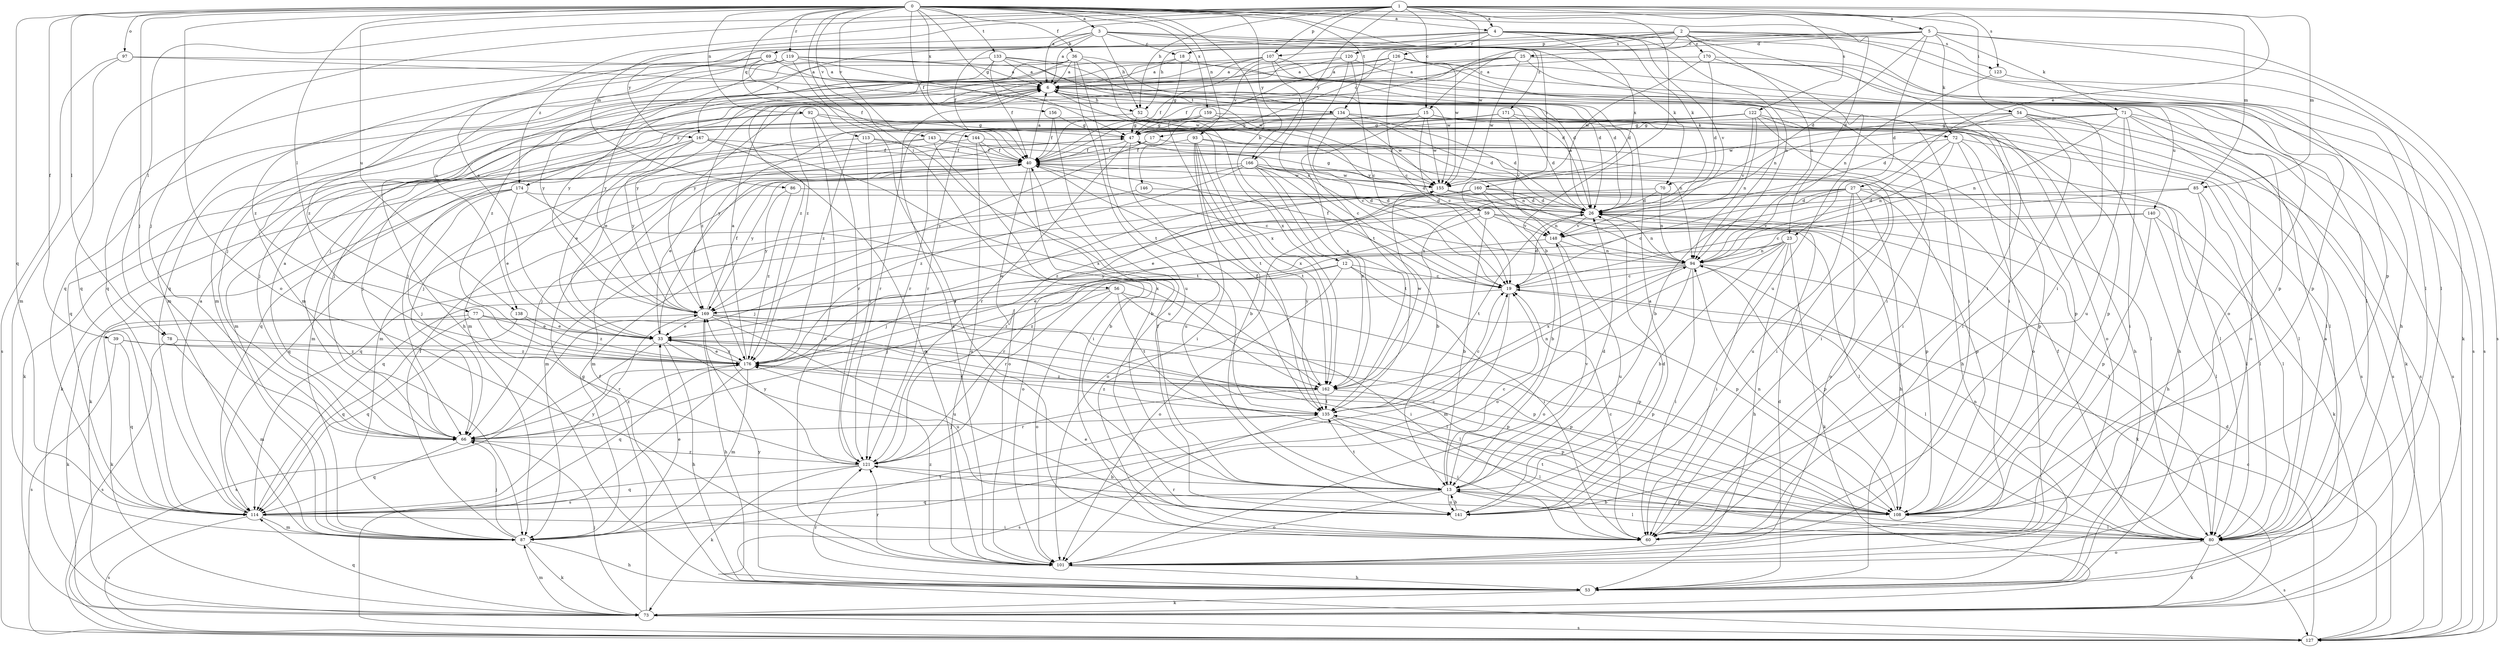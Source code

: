 strict digraph  {
0;
1;
2;
3;
4;
5;
6;
12;
13;
15;
17;
18;
19;
23;
25;
26;
27;
33;
36;
39;
40;
47;
52;
53;
54;
56;
59;
60;
66;
69;
70;
71;
72;
73;
77;
78;
80;
85;
86;
87;
92;
93;
94;
97;
101;
107;
108;
113;
114;
119;
120;
121;
122;
123;
126;
127;
133;
134;
135;
138;
140;
141;
143;
144;
146;
148;
155;
156;
159;
160;
162;
166;
167;
169;
170;
171;
174;
176;
0 -> 3  [label=a];
0 -> 4  [label=a];
0 -> 12  [label=b];
0 -> 23  [label=d];
0 -> 36  [label=f];
0 -> 39  [label=f];
0 -> 40  [label=f];
0 -> 47  [label=g];
0 -> 54  [label=i];
0 -> 56  [label=i];
0 -> 59  [label=i];
0 -> 66  [label=j];
0 -> 77  [label=l];
0 -> 78  [label=l];
0 -> 85  [label=m];
0 -> 92  [label=n];
0 -> 93  [label=n];
0 -> 97  [label=o];
0 -> 101  [label=o];
0 -> 113  [label=q];
0 -> 114  [label=q];
0 -> 119  [label=r];
0 -> 133  [label=t];
0 -> 134  [label=t];
0 -> 138  [label=u];
0 -> 143  [label=v];
0 -> 144  [label=v];
0 -> 156  [label=x];
0 -> 159  [label=x];
0 -> 166  [label=y];
1 -> 4  [label=a];
1 -> 5  [label=a];
1 -> 6  [label=a];
1 -> 13  [label=b];
1 -> 15  [label=c];
1 -> 27  [label=e];
1 -> 33  [label=e];
1 -> 52  [label=h];
1 -> 66  [label=j];
1 -> 78  [label=l];
1 -> 85  [label=m];
1 -> 86  [label=m];
1 -> 107  [label=p];
1 -> 122  [label=s];
1 -> 123  [label=s];
1 -> 146  [label=v];
1 -> 155  [label=w];
1 -> 166  [label=y];
2 -> 15  [label=c];
2 -> 17  [label=c];
2 -> 18  [label=c];
2 -> 60  [label=i];
2 -> 80  [label=l];
2 -> 94  [label=n];
2 -> 107  [label=p];
2 -> 108  [label=p];
2 -> 123  [label=s];
2 -> 126  [label=s];
2 -> 170  [label=z];
3 -> 6  [label=a];
3 -> 18  [label=c];
3 -> 52  [label=h];
3 -> 69  [label=k];
3 -> 70  [label=k];
3 -> 155  [label=w];
3 -> 167  [label=y];
3 -> 171  [label=z];
3 -> 174  [label=z];
4 -> 40  [label=f];
4 -> 52  [label=h];
4 -> 60  [label=i];
4 -> 70  [label=k];
4 -> 94  [label=n];
4 -> 120  [label=r];
4 -> 148  [label=v];
4 -> 160  [label=x];
4 -> 167  [label=y];
5 -> 18  [label=c];
5 -> 23  [label=d];
5 -> 25  [label=d];
5 -> 26  [label=d];
5 -> 40  [label=f];
5 -> 71  [label=k];
5 -> 72  [label=k];
5 -> 80  [label=l];
5 -> 127  [label=s];
5 -> 138  [label=u];
6 -> 52  [label=h];
6 -> 134  [label=t];
6 -> 140  [label=u];
6 -> 162  [label=x];
6 -> 174  [label=z];
6 -> 176  [label=z];
12 -> 19  [label=c];
12 -> 60  [label=i];
12 -> 66  [label=j];
12 -> 101  [label=o];
12 -> 108  [label=p];
12 -> 121  [label=r];
13 -> 19  [label=c];
13 -> 26  [label=d];
13 -> 40  [label=f];
13 -> 80  [label=l];
13 -> 101  [label=o];
13 -> 108  [label=p];
13 -> 114  [label=q];
13 -> 135  [label=t];
13 -> 141  [label=u];
13 -> 148  [label=v];
15 -> 19  [label=c];
15 -> 72  [label=k];
15 -> 87  [label=m];
15 -> 121  [label=r];
15 -> 127  [label=s];
15 -> 155  [label=w];
15 -> 162  [label=x];
17 -> 40  [label=f];
17 -> 53  [label=h];
17 -> 169  [label=y];
18 -> 6  [label=a];
18 -> 26  [label=d];
18 -> 47  [label=g];
18 -> 169  [label=y];
19 -> 26  [label=d];
19 -> 80  [label=l];
19 -> 87  [label=m];
19 -> 169  [label=y];
23 -> 13  [label=b];
23 -> 53  [label=h];
23 -> 60  [label=i];
23 -> 73  [label=k];
23 -> 94  [label=n];
23 -> 101  [label=o];
23 -> 121  [label=r];
25 -> 6  [label=a];
25 -> 53  [label=h];
25 -> 60  [label=i];
25 -> 66  [label=j];
25 -> 108  [label=p];
25 -> 155  [label=w];
25 -> 169  [label=y];
25 -> 176  [label=z];
26 -> 6  [label=a];
26 -> 80  [label=l];
26 -> 94  [label=n];
26 -> 135  [label=t];
26 -> 148  [label=v];
27 -> 19  [label=c];
27 -> 26  [label=d];
27 -> 33  [label=e];
27 -> 53  [label=h];
27 -> 66  [label=j];
27 -> 80  [label=l];
27 -> 101  [label=o];
27 -> 108  [label=p];
27 -> 114  [label=q];
27 -> 141  [label=u];
33 -> 40  [label=f];
33 -> 53  [label=h];
33 -> 80  [label=l];
33 -> 108  [label=p];
33 -> 127  [label=s];
33 -> 141  [label=u];
33 -> 176  [label=z];
36 -> 6  [label=a];
36 -> 26  [label=d];
36 -> 53  [label=h];
36 -> 114  [label=q];
36 -> 135  [label=t];
36 -> 141  [label=u];
36 -> 162  [label=x];
36 -> 169  [label=y];
39 -> 108  [label=p];
39 -> 114  [label=q];
39 -> 127  [label=s];
39 -> 176  [label=z];
40 -> 6  [label=a];
40 -> 13  [label=b];
40 -> 19  [label=c];
40 -> 33  [label=e];
40 -> 73  [label=k];
40 -> 101  [label=o];
40 -> 155  [label=w];
47 -> 40  [label=f];
47 -> 80  [label=l];
47 -> 87  [label=m];
47 -> 121  [label=r];
47 -> 141  [label=u];
52 -> 47  [label=g];
52 -> 66  [label=j];
52 -> 80  [label=l];
53 -> 6  [label=a];
53 -> 26  [label=d];
53 -> 40  [label=f];
53 -> 73  [label=k];
53 -> 121  [label=r];
53 -> 169  [label=y];
54 -> 26  [label=d];
54 -> 47  [label=g];
54 -> 53  [label=h];
54 -> 60  [label=i];
54 -> 80  [label=l];
54 -> 127  [label=s];
54 -> 155  [label=w];
56 -> 60  [label=i];
56 -> 101  [label=o];
56 -> 108  [label=p];
56 -> 135  [label=t];
56 -> 169  [label=y];
56 -> 176  [label=z];
59 -> 13  [label=b];
59 -> 80  [label=l];
59 -> 101  [label=o];
59 -> 108  [label=p];
59 -> 114  [label=q];
59 -> 148  [label=v];
60 -> 19  [label=c];
60 -> 33  [label=e];
66 -> 6  [label=a];
66 -> 114  [label=q];
66 -> 121  [label=r];
66 -> 176  [label=z];
69 -> 6  [label=a];
69 -> 40  [label=f];
69 -> 87  [label=m];
69 -> 155  [label=w];
69 -> 169  [label=y];
69 -> 176  [label=z];
70 -> 26  [label=d];
70 -> 94  [label=n];
70 -> 176  [label=z];
71 -> 47  [label=g];
71 -> 60  [label=i];
71 -> 73  [label=k];
71 -> 94  [label=n];
71 -> 101  [label=o];
71 -> 127  [label=s];
71 -> 141  [label=u];
71 -> 162  [label=x];
72 -> 13  [label=b];
72 -> 40  [label=f];
72 -> 80  [label=l];
72 -> 94  [label=n];
72 -> 101  [label=o];
72 -> 108  [label=p];
73 -> 47  [label=g];
73 -> 66  [label=j];
73 -> 87  [label=m];
73 -> 114  [label=q];
73 -> 127  [label=s];
77 -> 33  [label=e];
77 -> 73  [label=k];
77 -> 108  [label=p];
77 -> 114  [label=q];
77 -> 121  [label=r];
78 -> 87  [label=m];
78 -> 127  [label=s];
78 -> 176  [label=z];
80 -> 40  [label=f];
80 -> 73  [label=k];
80 -> 94  [label=n];
80 -> 101  [label=o];
80 -> 127  [label=s];
85 -> 19  [label=c];
85 -> 26  [label=d];
85 -> 53  [label=h];
85 -> 80  [label=l];
86 -> 26  [label=d];
86 -> 169  [label=y];
86 -> 176  [label=z];
87 -> 33  [label=e];
87 -> 40  [label=f];
87 -> 53  [label=h];
87 -> 66  [label=j];
87 -> 73  [label=k];
87 -> 135  [label=t];
92 -> 47  [label=g];
92 -> 66  [label=j];
92 -> 94  [label=n];
92 -> 101  [label=o];
92 -> 114  [label=q];
92 -> 121  [label=r];
93 -> 13  [label=b];
93 -> 40  [label=f];
93 -> 60  [label=i];
93 -> 80  [label=l];
93 -> 94  [label=n];
93 -> 135  [label=t];
93 -> 162  [label=x];
94 -> 19  [label=c];
94 -> 33  [label=e];
94 -> 40  [label=f];
94 -> 60  [label=i];
94 -> 73  [label=k];
94 -> 101  [label=o];
94 -> 108  [label=p];
94 -> 162  [label=x];
97 -> 6  [label=a];
97 -> 26  [label=d];
97 -> 114  [label=q];
97 -> 127  [label=s];
101 -> 6  [label=a];
101 -> 53  [label=h];
101 -> 121  [label=r];
101 -> 176  [label=z];
107 -> 6  [label=a];
107 -> 19  [label=c];
107 -> 40  [label=f];
107 -> 60  [label=i];
107 -> 87  [label=m];
107 -> 94  [label=n];
107 -> 176  [label=z];
108 -> 13  [label=b];
108 -> 80  [label=l];
108 -> 94  [label=n];
108 -> 121  [label=r];
108 -> 135  [label=t];
113 -> 40  [label=f];
113 -> 87  [label=m];
113 -> 121  [label=r];
113 -> 135  [label=t];
114 -> 6  [label=a];
114 -> 19  [label=c];
114 -> 60  [label=i];
114 -> 87  [label=m];
114 -> 127  [label=s];
114 -> 169  [label=y];
119 -> 6  [label=a];
119 -> 26  [label=d];
119 -> 60  [label=i];
119 -> 114  [label=q];
119 -> 155  [label=w];
119 -> 169  [label=y];
119 -> 176  [label=z];
120 -> 6  [label=a];
120 -> 19  [label=c];
120 -> 80  [label=l];
120 -> 87  [label=m];
120 -> 135  [label=t];
121 -> 13  [label=b];
121 -> 73  [label=k];
121 -> 114  [label=q];
121 -> 169  [label=y];
122 -> 33  [label=e];
122 -> 47  [label=g];
122 -> 53  [label=h];
122 -> 60  [label=i];
122 -> 94  [label=n];
122 -> 101  [label=o];
122 -> 121  [label=r];
122 -> 148  [label=v];
122 -> 176  [label=z];
123 -> 94  [label=n];
123 -> 127  [label=s];
126 -> 6  [label=a];
126 -> 19  [label=c];
126 -> 40  [label=f];
126 -> 60  [label=i];
126 -> 66  [label=j];
126 -> 101  [label=o];
126 -> 114  [label=q];
126 -> 127  [label=s];
127 -> 19  [label=c];
127 -> 26  [label=d];
133 -> 6  [label=a];
133 -> 26  [label=d];
133 -> 40  [label=f];
133 -> 87  [label=m];
133 -> 108  [label=p];
133 -> 155  [label=w];
133 -> 176  [label=z];
134 -> 19  [label=c];
134 -> 26  [label=d];
134 -> 47  [label=g];
134 -> 66  [label=j];
134 -> 108  [label=p];
134 -> 121  [label=r];
134 -> 127  [label=s];
134 -> 155  [label=w];
135 -> 19  [label=c];
135 -> 60  [label=i];
135 -> 66  [label=j];
135 -> 80  [label=l];
135 -> 94  [label=n];
135 -> 127  [label=s];
135 -> 176  [label=z];
138 -> 33  [label=e];
138 -> 114  [label=q];
138 -> 176  [label=z];
140 -> 66  [label=j];
140 -> 73  [label=k];
140 -> 80  [label=l];
140 -> 108  [label=p];
140 -> 148  [label=v];
141 -> 6  [label=a];
141 -> 13  [label=b];
141 -> 26  [label=d];
143 -> 19  [label=c];
143 -> 40  [label=f];
143 -> 60  [label=i];
143 -> 73  [label=k];
143 -> 114  [label=q];
144 -> 13  [label=b];
144 -> 40  [label=f];
144 -> 60  [label=i];
144 -> 66  [label=j];
144 -> 101  [label=o];
146 -> 26  [label=d];
146 -> 87  [label=m];
148 -> 94  [label=n];
148 -> 141  [label=u];
148 -> 169  [label=y];
155 -> 26  [label=d];
155 -> 47  [label=g];
155 -> 108  [label=p];
156 -> 40  [label=f];
156 -> 47  [label=g];
156 -> 141  [label=u];
159 -> 26  [label=d];
159 -> 47  [label=g];
159 -> 87  [label=m];
159 -> 135  [label=t];
159 -> 148  [label=v];
160 -> 13  [label=b];
160 -> 26  [label=d];
160 -> 80  [label=l];
160 -> 87  [label=m];
160 -> 94  [label=n];
160 -> 101  [label=o];
160 -> 121  [label=r];
162 -> 40  [label=f];
162 -> 108  [label=p];
162 -> 121  [label=r];
162 -> 135  [label=t];
162 -> 155  [label=w];
162 -> 176  [label=z];
166 -> 13  [label=b];
166 -> 26  [label=d];
166 -> 60  [label=i];
166 -> 66  [label=j];
166 -> 135  [label=t];
166 -> 155  [label=w];
166 -> 162  [label=x];
166 -> 169  [label=y];
166 -> 176  [label=z];
167 -> 33  [label=e];
167 -> 40  [label=f];
167 -> 66  [label=j];
167 -> 101  [label=o];
167 -> 162  [label=x];
167 -> 169  [label=y];
169 -> 33  [label=e];
169 -> 40  [label=f];
169 -> 53  [label=h];
169 -> 73  [label=k];
169 -> 80  [label=l];
169 -> 108  [label=p];
169 -> 141  [label=u];
169 -> 162  [label=x];
170 -> 6  [label=a];
170 -> 26  [label=d];
170 -> 73  [label=k];
170 -> 141  [label=u];
170 -> 155  [label=w];
171 -> 26  [label=d];
171 -> 47  [label=g];
171 -> 108  [label=p];
171 -> 148  [label=v];
171 -> 169  [label=y];
174 -> 26  [label=d];
174 -> 33  [label=e];
174 -> 66  [label=j];
174 -> 73  [label=k];
174 -> 114  [label=q];
174 -> 162  [label=x];
176 -> 6  [label=a];
176 -> 33  [label=e];
176 -> 87  [label=m];
176 -> 114  [label=q];
176 -> 127  [label=s];
176 -> 155  [label=w];
176 -> 162  [label=x];
}
